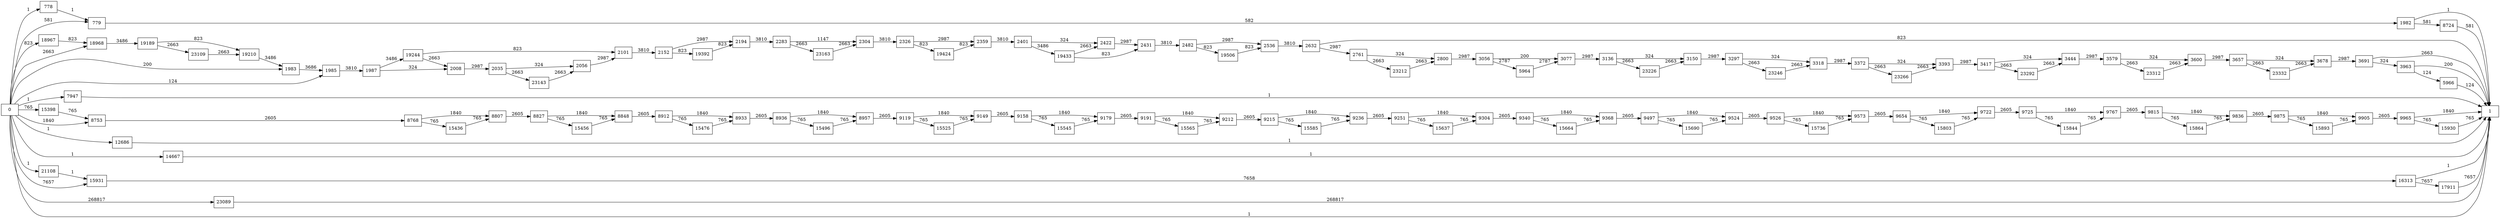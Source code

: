 digraph {
	graph [rankdir=LR]
	node [shape=rectangle]
	778 -> 779 [label=1]
	779 -> 1982 [label=582]
	1982 -> 1 [label=1]
	1982 -> 8724 [label=581]
	1983 -> 1985 [label=3686]
	1985 -> 1987 [label=3810]
	1987 -> 2008 [label=324]
	1987 -> 19244 [label=3486]
	2008 -> 2035 [label=2987]
	2035 -> 2056 [label=324]
	2035 -> 23143 [label=2663]
	2056 -> 2101 [label=2987]
	2101 -> 2152 [label=3810]
	2152 -> 2194 [label=2987]
	2152 -> 19392 [label=823]
	2194 -> 2283 [label=3810]
	2283 -> 2304 [label=1147]
	2283 -> 23163 [label=2663]
	2304 -> 2326 [label=3810]
	2326 -> 2359 [label=2987]
	2326 -> 19424 [label=823]
	2359 -> 2401 [label=3810]
	2401 -> 2422 [label=324]
	2401 -> 19433 [label=3486]
	2422 -> 2431 [label=2987]
	2431 -> 2482 [label=3810]
	2482 -> 2536 [label=2987]
	2482 -> 19506 [label=823]
	2536 -> 2632 [label=3810]
	2632 -> 2761 [label=2987]
	2632 -> 1 [label=823]
	2761 -> 2800 [label=324]
	2761 -> 23212 [label=2663]
	2800 -> 3056 [label=2987]
	3056 -> 3077 [label=200]
	3056 -> 5964 [label=2787]
	3077 -> 3136 [label=2987]
	3136 -> 3150 [label=324]
	3136 -> 23226 [label=2663]
	3150 -> 3297 [label=2987]
	3297 -> 3318 [label=324]
	3297 -> 23246 [label=2663]
	3318 -> 3372 [label=2987]
	3372 -> 3393 [label=324]
	3372 -> 23266 [label=2663]
	3393 -> 3417 [label=2987]
	3417 -> 3444 [label=324]
	3417 -> 23292 [label=2663]
	3444 -> 3579 [label=2987]
	3579 -> 3600 [label=324]
	3579 -> 23312 [label=2663]
	3600 -> 3657 [label=2987]
	3657 -> 3678 [label=324]
	3657 -> 23332 [label=2663]
	3678 -> 3691 [label=2987]
	3691 -> 1 [label=2663]
	3691 -> 3963 [label=324]
	3963 -> 1 [label=200]
	3963 -> 5966 [label=124]
	5964 -> 3077 [label=2787]
	5966 -> 1 [label=124]
	7947 -> 1 [label=1]
	8724 -> 1 [label=581]
	8753 -> 8768 [label=2605]
	8768 -> 8807 [label=1840]
	8768 -> 15436 [label=765]
	8807 -> 8827 [label=2605]
	8827 -> 8848 [label=1840]
	8827 -> 15456 [label=765]
	8848 -> 8912 [label=2605]
	8912 -> 8933 [label=1840]
	8912 -> 15476 [label=765]
	8933 -> 8936 [label=2605]
	8936 -> 8957 [label=1840]
	8936 -> 15496 [label=765]
	8957 -> 9119 [label=2605]
	9119 -> 9149 [label=1840]
	9119 -> 15525 [label=765]
	9149 -> 9158 [label=2605]
	9158 -> 9179 [label=1840]
	9158 -> 15545 [label=765]
	9179 -> 9191 [label=2605]
	9191 -> 9212 [label=1840]
	9191 -> 15565 [label=765]
	9212 -> 9215 [label=2605]
	9215 -> 9236 [label=1840]
	9215 -> 15585 [label=765]
	9236 -> 9251 [label=2605]
	9251 -> 9304 [label=1840]
	9251 -> 15637 [label=765]
	9304 -> 9340 [label=2605]
	9340 -> 9368 [label=1840]
	9340 -> 15664 [label=765]
	9368 -> 9497 [label=2605]
	9497 -> 9524 [label=1840]
	9497 -> 15690 [label=765]
	9524 -> 9526 [label=2605]
	9526 -> 9573 [label=1840]
	9526 -> 15736 [label=765]
	9573 -> 9654 [label=2605]
	9654 -> 9722 [label=1840]
	9654 -> 15803 [label=765]
	9722 -> 9725 [label=2605]
	9725 -> 9767 [label=1840]
	9725 -> 15844 [label=765]
	9767 -> 9815 [label=2605]
	9815 -> 9836 [label=1840]
	9815 -> 15864 [label=765]
	9836 -> 9875 [label=2605]
	9875 -> 9905 [label=1840]
	9875 -> 15893 [label=765]
	9905 -> 9965 [label=2605]
	9965 -> 1 [label=1840]
	9965 -> 15930 [label=765]
	12686 -> 1 [label=1]
	14667 -> 1 [label=1]
	15398 -> 8753 [label=765]
	15436 -> 8807 [label=765]
	15456 -> 8848 [label=765]
	15476 -> 8933 [label=765]
	15496 -> 8957 [label=765]
	15525 -> 9149 [label=765]
	15545 -> 9179 [label=765]
	15565 -> 9212 [label=765]
	15585 -> 9236 [label=765]
	15637 -> 9304 [label=765]
	15664 -> 9368 [label=765]
	15690 -> 9524 [label=765]
	15736 -> 9573 [label=765]
	15803 -> 9722 [label=765]
	15844 -> 9767 [label=765]
	15864 -> 9836 [label=765]
	15893 -> 9905 [label=765]
	15930 -> 1 [label=765]
	15931 -> 16313 [label=7658]
	16313 -> 1 [label=1]
	16313 -> 17911 [label=7657]
	17911 -> 1 [label=7657]
	18967 -> 18968 [label=823]
	18968 -> 19189 [label=3486]
	19189 -> 19210 [label=823]
	19189 -> 23109 [label=2663]
	19210 -> 1983 [label=3486]
	19244 -> 2101 [label=823]
	19244 -> 2008 [label=2663]
	19392 -> 2194 [label=823]
	19424 -> 2359 [label=823]
	19433 -> 2431 [label=823]
	19433 -> 2422 [label=2663]
	19506 -> 2536 [label=823]
	21108 -> 15931 [label=1]
	23089 -> 1 [label=268817]
	23109 -> 19210 [label=2663]
	23143 -> 2056 [label=2663]
	23163 -> 2304 [label=2663]
	23212 -> 2800 [label=2663]
	23226 -> 3150 [label=2663]
	23246 -> 3318 [label=2663]
	23266 -> 3393 [label=2663]
	23292 -> 3444 [label=2663]
	23312 -> 3600 [label=2663]
	23332 -> 3678 [label=2663]
	0 -> 1983 [label=200]
	0 -> 1985 [label=124]
	0 -> 779 [label=581]
	0 -> 15931 [label=7657]
	0 -> 18968 [label=2663]
	0 -> 778 [label=1]
	0 -> 1 [label=1]
	0 -> 7947 [label=1]
	0 -> 8753 [label=1840]
	0 -> 12686 [label=1]
	0 -> 14667 [label=1]
	0 -> 15398 [label=765]
	0 -> 18967 [label=823]
	0 -> 21108 [label=1]
	0 -> 23089 [label=268817]
}
